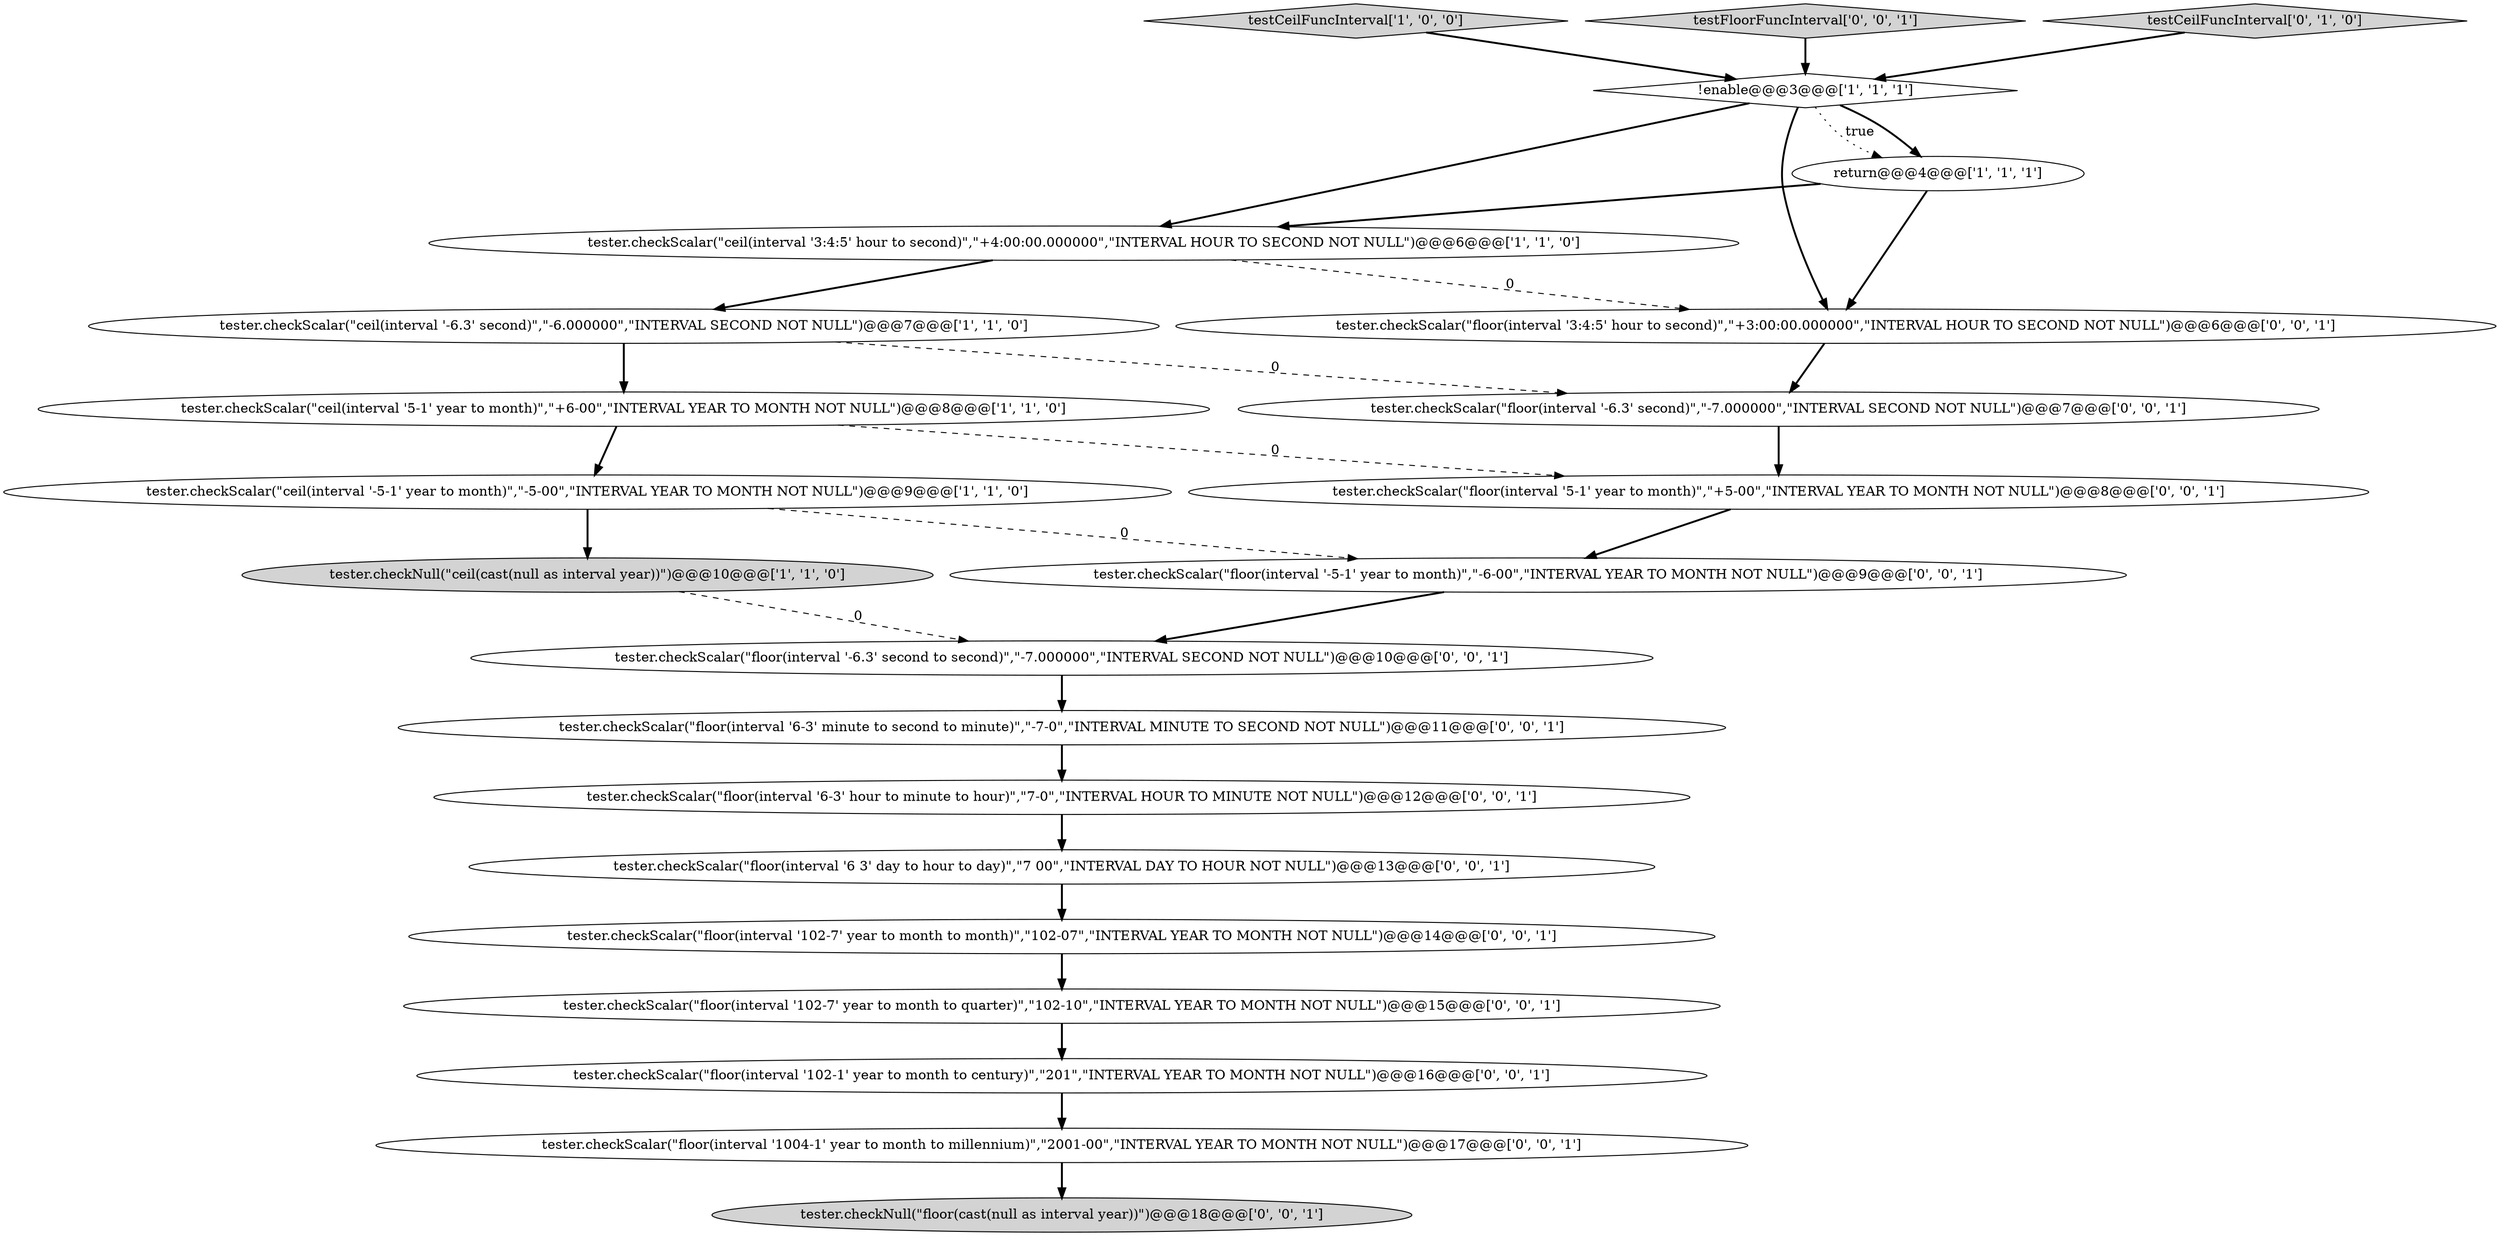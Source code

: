 digraph {
3 [style = filled, label = "!enable@@@3@@@['1', '1', '1']", fillcolor = white, shape = diamond image = "AAA0AAABBB1BBB"];
1 [style = filled, label = "tester.checkScalar(\"ceil(interval '3:4:5' hour to second)\",\"+4:00:00.000000\",\"INTERVAL HOUR TO SECOND NOT NULL\")@@@6@@@['1', '1', '0']", fillcolor = white, shape = ellipse image = "AAA0AAABBB1BBB"];
14 [style = filled, label = "tester.checkScalar(\"floor(interval '3:4:5' hour to second)\",\"+3:00:00.000000\",\"INTERVAL HOUR TO SECOND NOT NULL\")@@@6@@@['0', '0', '1']", fillcolor = white, shape = ellipse image = "AAA0AAABBB3BBB"];
21 [style = filled, label = "tester.checkScalar(\"floor(interval '102-7' year to month to month)\",\"102-07\",\"INTERVAL YEAR TO MONTH NOT NULL\")@@@14@@@['0', '0', '1']", fillcolor = white, shape = ellipse image = "AAA0AAABBB3BBB"];
10 [style = filled, label = "tester.checkScalar(\"floor(interval '-5-1' year to month)\",\"-6-00\",\"INTERVAL YEAR TO MONTH NOT NULL\")@@@9@@@['0', '0', '1']", fillcolor = white, shape = ellipse image = "AAA0AAABBB3BBB"];
9 [style = filled, label = "tester.checkScalar(\"floor(interval '102-1' year to month to century)\",\"201\",\"INTERVAL YEAR TO MONTH NOT NULL\")@@@16@@@['0', '0', '1']", fillcolor = white, shape = ellipse image = "AAA0AAABBB3BBB"];
16 [style = filled, label = "tester.checkScalar(\"floor(interval '102-7' year to month to quarter)\",\"102-10\",\"INTERVAL YEAR TO MONTH NOT NULL\")@@@15@@@['0', '0', '1']", fillcolor = white, shape = ellipse image = "AAA0AAABBB3BBB"];
22 [style = filled, label = "tester.checkScalar(\"floor(interval '1004-1' year to month to millennium)\",\"2001-00\",\"INTERVAL YEAR TO MONTH NOT NULL\")@@@17@@@['0', '0', '1']", fillcolor = white, shape = ellipse image = "AAA0AAABBB3BBB"];
5 [style = filled, label = "testCeilFuncInterval['1', '0', '0']", fillcolor = lightgray, shape = diamond image = "AAA0AAABBB1BBB"];
11 [style = filled, label = "tester.checkNull(\"floor(cast(null as interval year))\")@@@18@@@['0', '0', '1']", fillcolor = lightgray, shape = ellipse image = "AAA0AAABBB3BBB"];
20 [style = filled, label = "tester.checkScalar(\"floor(interval '-6.3' second to second)\",\"-7.000000\",\"INTERVAL SECOND NOT NULL\")@@@10@@@['0', '0', '1']", fillcolor = white, shape = ellipse image = "AAA0AAABBB3BBB"];
0 [style = filled, label = "return@@@4@@@['1', '1', '1']", fillcolor = white, shape = ellipse image = "AAA0AAABBB1BBB"];
7 [style = filled, label = "tester.checkScalar(\"ceil(interval '5-1' year to month)\",\"+6-00\",\"INTERVAL YEAR TO MONTH NOT NULL\")@@@8@@@['1', '1', '0']", fillcolor = white, shape = ellipse image = "AAA0AAABBB1BBB"];
18 [style = filled, label = "testFloorFuncInterval['0', '0', '1']", fillcolor = lightgray, shape = diamond image = "AAA0AAABBB3BBB"];
4 [style = filled, label = "tester.checkScalar(\"ceil(interval '-6.3' second)\",\"-6.000000\",\"INTERVAL SECOND NOT NULL\")@@@7@@@['1', '1', '0']", fillcolor = white, shape = ellipse image = "AAA0AAABBB1BBB"];
19 [style = filled, label = "tester.checkScalar(\"floor(interval '6-3' minute to second to minute)\",\"-7-0\",\"INTERVAL MINUTE TO SECOND NOT NULL\")@@@11@@@['0', '0', '1']", fillcolor = white, shape = ellipse image = "AAA0AAABBB3BBB"];
13 [style = filled, label = "tester.checkScalar(\"floor(interval '6 3' day to hour to day)\",\"7 00\",\"INTERVAL DAY TO HOUR NOT NULL\")@@@13@@@['0', '0', '1']", fillcolor = white, shape = ellipse image = "AAA0AAABBB3BBB"];
17 [style = filled, label = "tester.checkScalar(\"floor(interval '-6.3' second)\",\"-7.000000\",\"INTERVAL SECOND NOT NULL\")@@@7@@@['0', '0', '1']", fillcolor = white, shape = ellipse image = "AAA0AAABBB3BBB"];
12 [style = filled, label = "tester.checkScalar(\"floor(interval '6-3' hour to minute to hour)\",\"7-0\",\"INTERVAL HOUR TO MINUTE NOT NULL\")@@@12@@@['0', '0', '1']", fillcolor = white, shape = ellipse image = "AAA0AAABBB3BBB"];
15 [style = filled, label = "tester.checkScalar(\"floor(interval '5-1' year to month)\",\"+5-00\",\"INTERVAL YEAR TO MONTH NOT NULL\")@@@8@@@['0', '0', '1']", fillcolor = white, shape = ellipse image = "AAA0AAABBB3BBB"];
6 [style = filled, label = "tester.checkNull(\"ceil(cast(null as interval year))\")@@@10@@@['1', '1', '0']", fillcolor = lightgray, shape = ellipse image = "AAA0AAABBB1BBB"];
2 [style = filled, label = "tester.checkScalar(\"ceil(interval '-5-1' year to month)\",\"-5-00\",\"INTERVAL YEAR TO MONTH NOT NULL\")@@@9@@@['1', '1', '0']", fillcolor = white, shape = ellipse image = "AAA0AAABBB1BBB"];
8 [style = filled, label = "testCeilFuncInterval['0', '1', '0']", fillcolor = lightgray, shape = diamond image = "AAA0AAABBB2BBB"];
9->22 [style = bold, label=""];
5->3 [style = bold, label=""];
18->3 [style = bold, label=""];
1->4 [style = bold, label=""];
15->10 [style = bold, label=""];
10->20 [style = bold, label=""];
3->1 [style = bold, label=""];
19->12 [style = bold, label=""];
1->14 [style = dashed, label="0"];
4->17 [style = dashed, label="0"];
6->20 [style = dashed, label="0"];
2->6 [style = bold, label=""];
3->14 [style = bold, label=""];
8->3 [style = bold, label=""];
14->17 [style = bold, label=""];
4->7 [style = bold, label=""];
3->0 [style = bold, label=""];
2->10 [style = dashed, label="0"];
12->13 [style = bold, label=""];
0->14 [style = bold, label=""];
7->2 [style = bold, label=""];
0->1 [style = bold, label=""];
17->15 [style = bold, label=""];
3->0 [style = dotted, label="true"];
7->15 [style = dashed, label="0"];
21->16 [style = bold, label=""];
20->19 [style = bold, label=""];
13->21 [style = bold, label=""];
22->11 [style = bold, label=""];
16->9 [style = bold, label=""];
}
